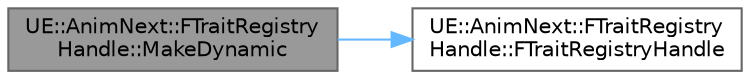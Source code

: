 digraph "UE::AnimNext::FTraitRegistryHandle::MakeDynamic"
{
 // INTERACTIVE_SVG=YES
 // LATEX_PDF_SIZE
  bgcolor="transparent";
  edge [fontname=Helvetica,fontsize=10,labelfontname=Helvetica,labelfontsize=10];
  node [fontname=Helvetica,fontsize=10,shape=box,height=0.2,width=0.4];
  rankdir="LR";
  Node1 [id="Node000001",label="UE::AnimNext::FTraitRegistry\lHandle::MakeDynamic",height=0.2,width=0.4,color="gray40", fillcolor="grey60", style="filled", fontcolor="black",tooltip=" "];
  Node1 -> Node2 [id="edge1_Node000001_Node000002",color="steelblue1",style="solid",tooltip=" "];
  Node2 [id="Node000002",label="UE::AnimNext::FTraitRegistry\lHandle::FTraitRegistryHandle",height=0.2,width=0.4,color="grey40", fillcolor="white", style="filled",URL="$d9/d6d/structUE_1_1AnimNext_1_1FTraitRegistryHandle.html#ac37226454da2fa4831a32b5e97d249f4",tooltip=" "];
}
